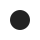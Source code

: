 {
  "sha1": "ka9r8n7qxkxfozit9bemlcmc6jj6xz5",
  "insertion": {
    "when": "2024-06-03T18:59:32.782Z",
    "user": "plantuml@gmail.com"
  }
}
@startuml
skinparam backgroundColor transparent
start
@enduml
